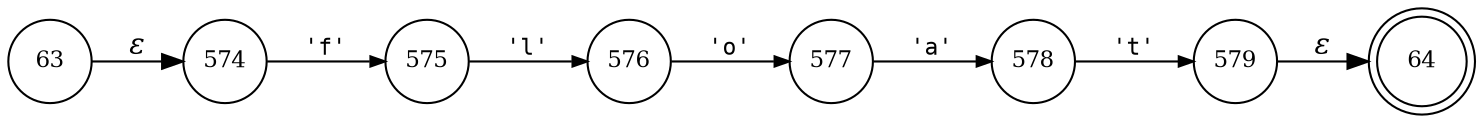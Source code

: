 digraph ATN {
rankdir=LR;
s64[fontsize=11, label="64", shape=doublecircle, fixedsize=true, width=.6];
s576[fontsize=11,label="576", shape=circle, fixedsize=true, width=.55, peripheries=1];
s577[fontsize=11,label="577", shape=circle, fixedsize=true, width=.55, peripheries=1];
s578[fontsize=11,label="578", shape=circle, fixedsize=true, width=.55, peripheries=1];
s579[fontsize=11,label="579", shape=circle, fixedsize=true, width=.55, peripheries=1];
s574[fontsize=11,label="574", shape=circle, fixedsize=true, width=.55, peripheries=1];
s63[fontsize=11,label="63", shape=circle, fixedsize=true, width=.55, peripheries=1];
s575[fontsize=11,label="575", shape=circle, fixedsize=true, width=.55, peripheries=1];
s63 -> s574 [fontname="Times-Italic", label="&epsilon;"];
s574 -> s575 [fontsize=11, fontname="Courier", arrowsize=.7, label = "'f'", arrowhead = normal];
s575 -> s576 [fontsize=11, fontname="Courier", arrowsize=.7, label = "'l'", arrowhead = normal];
s576 -> s577 [fontsize=11, fontname="Courier", arrowsize=.7, label = "'o'", arrowhead = normal];
s577 -> s578 [fontsize=11, fontname="Courier", arrowsize=.7, label = "'a'", arrowhead = normal];
s578 -> s579 [fontsize=11, fontname="Courier", arrowsize=.7, label = "'t'", arrowhead = normal];
s579 -> s64 [fontname="Times-Italic", label="&epsilon;"];
}